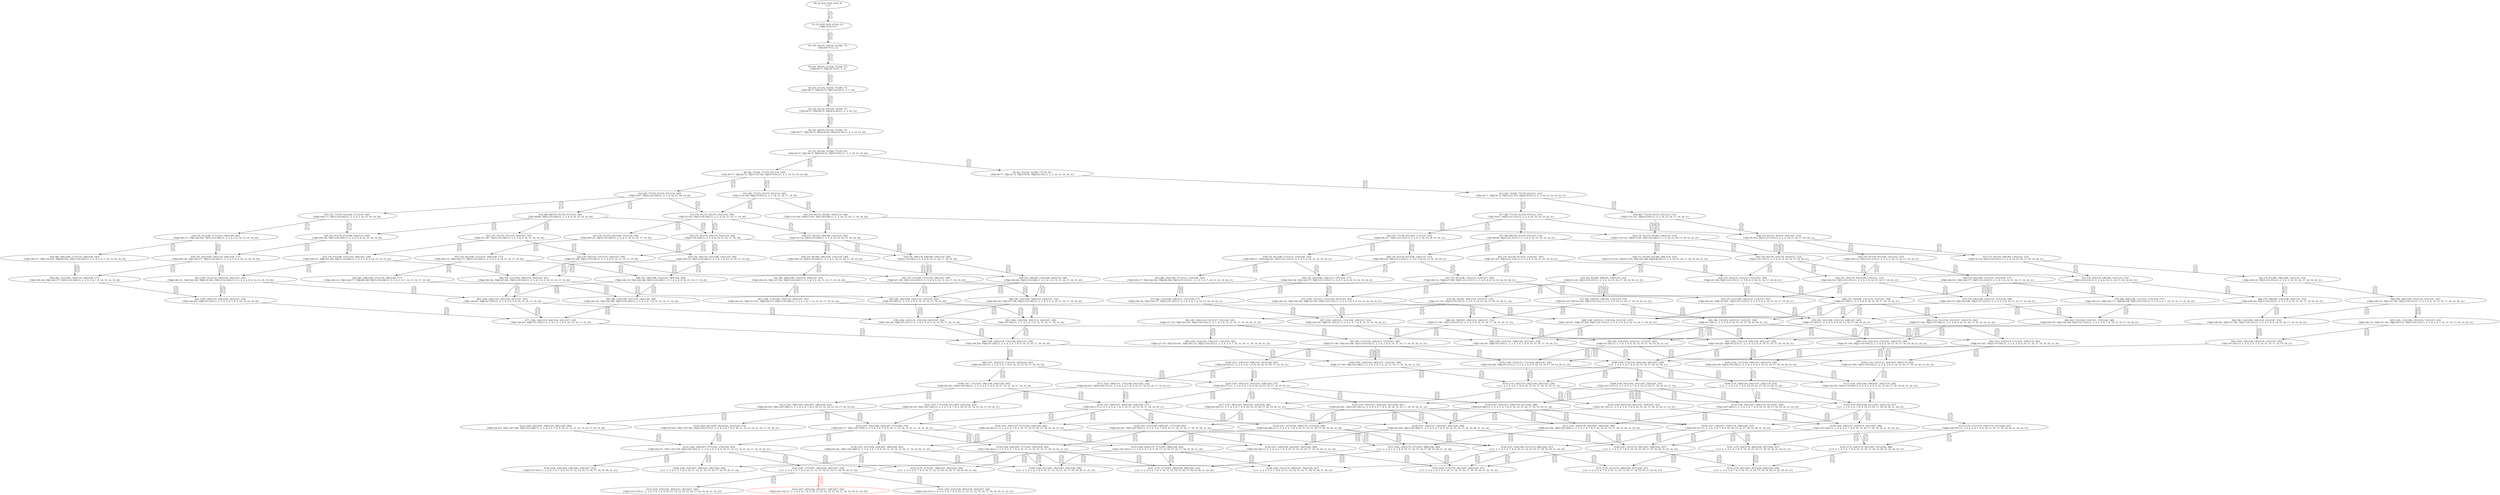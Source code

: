 digraph {
	S0[label="S0: [0, 0] [0, 0] [0, 0] [0, 0] \n{}{}"];
	S1[label="S1: [0, 0] [0, 0] [0, 0] [16, 21] \n{T0J0:16-21}{1}"];
	S2[label="S2: [16, 16] [16, 16] [16, 21] [60, 77] \n{T0J1:60-77}{1, 2}"];
	S3[label="S3: [16, 16] [16, 21] [56, 72] [60, 77] \n{T0J1:60-77, T0J2:56-72}{1, 2, 3}"];
	S4[label="S4: [16, 21] [16, 22] [56, 72] [60, 77] \n{T0J1:60-77, T0J2:56-72, T0J13:16-22}{1, 2, 3, 14}"];
	S5[label="S5: [16, 22] [32, 42] [56, 72] [60, 77] \n{T0J1:60-77, T0J2:56-72, T0J14:32-42}{1, 2, 3, 14, 15}"];
	S6[label="S6: [22, 30] [32, 42] [56, 72] [60, 77] \n{T0J1:60-77, T0J2:56-72, T0J14:32-42, T0J18:22-30}{1, 2, 3, 14, 15, 19}"];
	S7[label="S7: [32, 42] [56, 72] [60, 77] [70, 91] \n{T0J1:60-77, T0J2:56-72, T0J14:32-42, T0J19:70-91}{1, 2, 3, 14, 15, 19, 20}"];
	S8[label="S8: [56, 72] [60, 77] [70, 91] [110, 140] \n{T0J1:60-77, T0J2:56-72, T0J15:110-140, T0J19:70-91}{1, 2, 3, 14, 15, 16, 19, 20}"];
	S9[label="S9: [43, 55] [56, 72] [60, 77] [70, 91] \n{T0J1:60-77, T0J2:56-72, T0J19:70-91, T0J20:43-55}{1, 2, 3, 14, 15, 19, 20, 21}"];
	S10[label="S10: [60, 77] [70, 91] [76, 97] [110, 140] \n{T0J3:76-97, T0J15:110-140}{1, 2, 3, 4, 14, 15, 16, 19, 20}"];
	S11[label="S11: [60, 77] [70, 91] [75, 95] [110, 140] \n{T0J15:110-140, T0J16:75-95}{1, 2, 3, 14, 15, 16, 17, 19, 20}"];
	S12[label="S12: [56, 72] [60, 77] [70, 91] [121, 153] \n{T0J1:60-77, T0J2:56-72, T0J15:121-153, T0J19:70-91}{1, 2, 3, 14, 15, 16, 19, 20, 21}"];
	S13[label="S13: [76, 77] [76, 91] [108, 117] [110, 140] \n{T0J4:108-117, T0J15:110-140}{1, 2, 3, 4, 5, 14, 15, 16, 19, 20}"];
	S14[label="S14: [68, 88] [70, 91] [76, 97] [110, 140] \n{T0J7:68-88, T0J15:110-140}{1, 2, 3, 4, 8, 14, 15, 16, 19, 20}"];
	S15[label="S15: [70, 91] [75, 95] [79, 102] [110, 140] \n{T0J3:76-102, T0J15:110-140}{1, 2, 3, 4, 14, 15, 16, 17, 19, 20}"];
	S16[label="S16: [70, 91] [75, 95] [83, 100] [110, 140] \n{T0J15:110-140, T0J16:75-95, T0J17:83-100}{1, 2, 3, 14, 15, 16, 17, 18, 19, 20}"];
	S17[label="S17: [60, 77] [70, 91] [76, 97] [121, 153] \n{T0J3:76-97, T0J15:121-153}{1, 2, 3, 4, 14, 15, 16, 19, 20, 21}"];
	S18[label="S18: [60, 77] [70, 91] [75, 95] [121, 153] \n{T0J15:121-153, T0J16:75-95}{1, 2, 3, 14, 15, 16, 17, 19, 20, 21}"];
	S19[label="S19: [76, 91] [108, 117] [110, 140] [144, 163] \n{T0J4:108-117, T0J5:144-163, T0J15:110-140}{1, 2, 3, 4, 5, 6, 14, 15, 16, 19, 20}"];
	S20[label="S20: [76, 91] [76, 97] [108, 128] [110, 140] \n{T0J4:108-128, T0J15:110-140}{1, 2, 3, 4, 5, 8, 14, 15, 16, 19, 20}"];
	S21[label="S21: [70, 91] [76, 97] [110, 140] [147, 187] \n{T0J8:147-187, T0J15:110-140}{1, 2, 3, 4, 8, 9, 14, 15, 16, 19, 20}"];
	S22[label="S22: [70, 95] [76, 102] [79, 102] [110, 140] \n{T0J15:110-140}{1, 2, 3, 4, 8, 14, 15, 16, 17, 19, 20}"];
	S23[label="S23: [76, 91] [79, 95] [108, 131] [110, 140] \n{T0J4:108-131, T0J15:110-140}{1, 2, 3, 4, 5, 14, 15, 16, 17, 19, 20}"];
	S24[label="S24: [75, 95] [79, 100] [90, 116] [110, 140] \n{T0J3:76-116, T0J15:110-140}{1, 2, 3, 4, 14, 15, 16, 17, 18, 19, 20}"];
	S25[label="S25: [70, 91] [75, 95] [83, 100] [110, 153] \n{T0J15:110-153, T0J16:75-95, T0J17:83-100}{1, 2, 3, 14, 15, 16, 17, 18, 19, 20, 21}"];
	S26[label="S26: [76, 77] [76, 91] [108, 117] [121, 153] \n{T0J4:108-117, T0J15:121-153}{1, 2, 3, 4, 5, 14, 15, 16, 19, 20, 21}"];
	S27[label="S27: [68, 88] [70, 91] [76, 97] [121, 153] \n{T0J7:68-88, T0J15:121-153}{1, 2, 3, 4, 8, 14, 15, 16, 19, 20, 21}"];
	S28[label="S28: [70, 91] [75, 95] [79, 102] [121, 153] \n{T0J3:76-102, T0J15:121-153}{1, 2, 3, 4, 14, 15, 16, 17, 19, 20, 21}"];
	S29[label="S29: [86, 104] [108, 117] [110, 140] [144, 163] \n{T0J4:108-117, T0J5:144-163, T0J6:86-104, T0J15:110-140}{1, 2, 3, 4, 5, 6, 7, 14, 15, 16, 19, 20}"];
	S30[label="S30: [76, 102] [108, 128] [110, 140] [144, 177] \n{T0J4:108-128, T0J5:144-177, T0J15:110-140}{1, 2, 3, 4, 5, 6, 8, 14, 15, 16, 19, 20}"];
	S31[label="S31: [76, 97] [108, 131] [110, 140] [147, 190] \n{T0J4:108-131, T0J8:147-190, T0J15:110-140}{1, 2, 3, 4, 5, 8, 9, 14, 15, 16, 19, 20}"];
	S32[label="S32: [76, 102] [79, 115] [110, 140] [147, 194] \n{T0J8:147-194, T0J15:110-140}{1, 2, 3, 4, 8, 9, 14, 15, 16, 17, 19, 20}"];
	S33[label="S33: [76, 102] [79, 102] [108, 135] [110, 140] \n{T0J4:108-135, T0J15:110-140}{1, 2, 3, 4, 5, 8, 14, 15, 16, 17, 19, 20}"];
	S34[label="S34: [76, 100] [79, 106] [90, 116] [110, 140] \n{T0J15:110-140}{1, 2, 3, 4, 8, 14, 15, 16, 17, 18, 19, 20}"];
	S35[label="S35: [79, 95] [108, 131] [110, 140] [144, 177] \n{T0J4:108-131, T0J5:144-177, T0J15:110-140}{1, 2, 3, 4, 5, 6, 14, 15, 16, 17, 19, 20}"];
	S36[label="S36: [79, 95] [90, 100] [108, 135] [110, 140] \n{T0J4:108-135, T0J15:110-140}{1, 2, 3, 4, 5, 14, 15, 16, 17, 18, 19, 20}"];
	S37[label="S37: [75, 95] [79, 100] [90, 116] [110, 153] \n{T0J3:76-116, T0J15:110-153}{1, 2, 3, 4, 14, 15, 16, 17, 18, 19, 20, 21}"];
	S38[label="S38: [75, 95] [83, 95] [89, 100] [110, 153] \n{T0J15:110-153, T0J16:75-95, T0J17:83-100, T0J24:89-95}{1, 2, 3, 14, 15, 16, 17, 18, 19, 20, 21, 25}"];
	S39[label="S39: [76, 91] [108, 117] [121, 153] [144, 163] \n{T0J4:108-117, T0J5:144-163, T0J15:121-153}{1, 2, 3, 4, 5, 6, 14, 15, 16, 19, 20, 21}"];
	S40[label="S40: [76, 91] [76, 97] [108, 128] [121, 153] \n{T0J4:108-128, T0J15:121-153}{1, 2, 3, 4, 5, 8, 14, 15, 16, 19, 20, 21}"];
	S41[label="S41: [70, 91] [76, 97] [121, 153] [147, 187] \n{T0J8:147-187, T0J15:121-153}{1, 2, 3, 4, 8, 9, 14, 15, 16, 19, 20, 21}"];
	S42[label="S42: [70, 95] [76, 102] [79, 102] [121, 153] \n{T0J15:121-153}{1, 2, 3, 4, 8, 14, 15, 16, 17, 19, 20, 21}"];
	S43[label="S43: [76, 91] [79, 95] [108, 131] [121, 153] \n{T0J4:108-131, T0J15:121-153}{1, 2, 3, 4, 5, 14, 15, 16, 17, 19, 20, 21}"];
	S44[label="S44: [86, 115] [108, 128] [110, 140] [144, 177] \n{T0J4:108-128, T0J5:144-177, T0J15:110-140}{1, 2, 3, 4, 5, 6, 7, 8, 14, 15, 16, 19, 20}"];
	S45[label="S45: [108, 131] [110, 140] [144, 183] [147, 201] \n{T0J4:108-131, T0J5:144-183, T0J8:147-201, T0J15:110-140}{1, 2, 3, 4, 5, 6, 8, 9, 14, 15, 16, 19, 20}"];
	S46[label="S46: [79, 121] [108, 140] [110, 142] [147, 201] \n{T0J4:108-142, T0J8:147-201, T0J15:110-140}{1, 2, 3, 4, 5, 8, 9, 14, 15, 16, 17, 19, 20}"];
	S47[label="S47: [79, 115] [90, 131] [110, 140] [147, 199] \n{T0J8:147-199, T0J15:110-140}{1, 2, 3, 4, 8, 9, 14, 15, 16, 17, 18, 19, 20}"];
	S48[label="S48: [79, 106] [108, 135] [110, 140] [144, 188] \n{T0J4:108-135, T0J5:144-188, T0J15:110-140}{1, 2, 3, 4, 5, 6, 8, 14, 15, 16, 17, 19, 20}"];
	S49[label="S49: [79, 106] [90, 116] [108, 140] [110, 140] \n{T0J4:108-140, T0J15:110-140}{1, 2, 3, 4, 5, 8, 14, 15, 16, 17, 18, 19, 20}"];
	S50[label="S50: [89, 108] [108, 131] [110, 140] [144, 177] \n{T0J4:108-131, T0J5:144-177, T0J6:89-108, T0J15:110-140}{1, 2, 3, 4, 5, 6, 7, 14, 15, 16, 17, 19, 20}"];
	S51[label="S51: [90, 100] [108, 135] [110, 140] [147, 181] \n{T0J4:108-135, T0J5:147-181, T0J15:110-140}{1, 2, 3, 4, 5, 6, 14, 15, 16, 17, 18, 19, 20}"];
	S52[label="S52: [79, 95] [90, 100] [108, 135] [110, 153] \n{T0J4:108-135, T0J15:110-153}{1, 2, 3, 4, 5, 14, 15, 16, 17, 18, 19, 20, 21}"];
	S53[label="S53: [76, 100] [79, 106] [90, 116] [110, 153] \n{T0J15:110-153}{1, 2, 3, 4, 8, 14, 15, 16, 17, 18, 19, 20, 21}"];
	S54[label="S54: [83, 95] [89, 100] [95, 120] [110, 153] \n{T0J3:95-120, T0J15:110-153}{1, 2, 3, 4, 14, 15, 16, 17, 18, 19, 20, 21, 25}"];
	S55[label="S55: [86, 104] [108, 117] [121, 153] [144, 163] \n{T0J4:108-117, T0J5:144-163, T0J6:86-104, T0J15:121-153}{1, 2, 3, 4, 5, 6, 7, 14, 15, 16, 19, 20, 21}"];
	S56[label="S56: [76, 102] [108, 128] [121, 153] [144, 177] \n{T0J4:108-128, T0J5:144-177, T0J15:121-153}{1, 2, 3, 4, 5, 6, 8, 14, 15, 16, 19, 20, 21}"];
	S57[label="S57: [76, 97] [108, 131] [121, 153] [147, 190] \n{T0J4:108-131, T0J8:147-190, T0J15:121-153}{1, 2, 3, 4, 5, 8, 9, 14, 15, 16, 19, 20, 21}"];
	S58[label="S58: [76, 102] [79, 115] [121, 153] [147, 194] \n{T0J8:147-194, T0J15:121-153}{1, 2, 3, 4, 8, 9, 14, 15, 16, 17, 19, 20, 21}"];
	S59[label="S59: [76, 102] [79, 102] [108, 135] [121, 153] \n{T0J4:108-135, T0J15:121-153}{1, 2, 3, 4, 5, 8, 14, 15, 16, 17, 19, 20, 21}"];
	S60[label="S60: [79, 95] [108, 131] [121, 153] [144, 177] \n{T0J4:108-131, T0J5:144-177, T0J15:121-153}{1, 2, 3, 4, 5, 6, 14, 15, 16, 17, 19, 20, 21}"];
	S61[label="S61: [108, 140] [110, 144] [144, 183] [147, 214] \n{T0J5:144-183, T0J8:147-214}{1, 2, 3, 4, 5, 6, 7, 8, 9, 14, 15, 16, 19, 20}"];
	S62[label="S62: [108, 140] [110, 143] [144, 201] [147, 207] \n{T0J5:144-207, T0J8:147-205}{1, 2, 3, 4, 5, 6, 8, 9, 14, 15, 16, 17, 19, 20}"];
	S63[label="S63: [90, 140] [108, 142] [110, 155] [147, 205] \n{T0J8:147-205}{1, 2, 3, 4, 5, 8, 9, 14, 15, 16, 17, 18, 19, 20}"];
	S64[label="S64: [79, 129] [90, 131] [110, 153] [147, 199] \n{T0J8:147-199}{1, 2, 3, 4, 8, 9, 14, 15, 16, 17, 18, 19, 20, 21}"];
	S65[label="S65: [89, 119] [108, 135] [110, 140] [144, 188] \n{T0J4:108-135, T0J5:144-188, T0J15:110-140}{1, 2, 3, 4, 5, 6, 7, 8, 14, 15, 16, 17, 19, 20}"];
	S66[label="S66: [90, 116] [108, 140] [110, 140] [147, 192] \n{T0J4:108-140, T0J5:147-192, T0J15:110-140}{1, 2, 3, 4, 5, 6, 8, 14, 15, 16, 17, 18, 19, 20}"];
	S67[label="S67: [100, 113] [108, 135] [110, 140] [147, 181] \n{T0J4:108-135, T0J5:147-181, T0J6:100-113, T0J15:110-140}{1, 2, 3, 4, 5, 6, 7, 14, 15, 16, 17, 18, 19, 20}"];
	S68[label="S68: [90, 100] [108, 135] [110, 153] [147, 181] \n{T0J4:108-135, T0J5:147-181, T0J15:110-153}{1, 2, 3, 4, 5, 6, 14, 15, 16, 17, 18, 19, 20, 21}"];
	S69[label="S69: [79, 106] [90, 116] [108, 140] [110, 153] \n{T0J4:108-140, T0J15:110-153}{1, 2, 3, 4, 5, 8, 14, 15, 16, 17, 18, 19, 20, 21}"];
	S70[label="S70: [95, 95] [95, 100] [110, 135] [127, 153] \n{T0J4:127-135, T0J15:110-153}{1, 2, 3, 4, 5, 14, 15, 16, 17, 18, 19, 20, 21, 25}"];
	S71[label="S71: [89, 100] [91, 106] [95, 120] [110, 153] \n{T0J3:95-120, T0J7:91-106, T0J15:110-153}{1, 2, 3, 4, 8, 14, 15, 16, 17, 18, 19, 20, 21, 25}"];
	S72[label="S72: [86, 115] [108, 128] [121, 153] [144, 177] \n{T0J4:108-128, T0J5:144-177, T0J15:121-153}{1, 2, 3, 4, 5, 6, 7, 8, 14, 15, 16, 19, 20, 21}"];
	S73[label="S73: [108, 131] [121, 153] [144, 183] [147, 201] \n{T0J4:108-131, T0J5:144-183, T0J8:147-201, T0J15:121-153}{1, 2, 3, 4, 5, 6, 8, 9, 14, 15, 16, 19, 20, 21}"];
	S74[label="S74: [79, 121] [108, 142] [121, 153] [147, 201] \n{T0J4:108-142, T0J8:147-201, T0J15:121-153}{1, 2, 3, 4, 5, 8, 9, 14, 15, 16, 17, 19, 20, 21}"];
	S75[label="S75: [79, 106] [108, 135] [121, 153] [144, 188] \n{T0J4:108-135, T0J5:144-188, T0J15:121-153}{1, 2, 3, 4, 5, 6, 8, 14, 15, 16, 17, 19, 20, 21}"];
	S76[label="S76: [89, 108] [108, 131] [121, 153] [144, 177] \n{T0J4:108-131, T0J5:144-177, T0J6:89-108, T0J15:121-153}{1, 2, 3, 4, 5, 6, 7, 14, 15, 16, 17, 19, 20, 21}"];
	S77[label="S77: [108, 144] [110, 164] [144, 201] [147, 218] \n{T0J5:144-207, T0J8:147-218}{1, 2, 3, 4, 5, 6, 7, 8, 9, 14, 15, 16, 17, 19, 20}"];
	S78[label="S78: [108, 143] [110, 155] [144, 205] [147, 226] \n{T0J5:144-226, T0J8:147-215}{1, 2, 3, 4, 5, 6, 8, 9, 14, 15, 16, 17, 18, 19, 20}"];
	S79[label="S79: [90, 142] [108, 153] [110, 169] [147, 205] \n{T0J8:147-205}{1, 2, 3, 4, 5, 8, 9, 14, 15, 16, 17, 18, 19, 20, 21}"];
	S80[label="S80: [110, 131] [110, 153] [147, 194] [170, 199] \n{T0J8:147-199, T0J23:170-194}{1, 2, 3, 4, 8, 9, 14, 15, 16, 17, 18, 19, 20, 21, 24}"];
	S81[label="S81: [90, 131] [95, 143] [110, 153] [147, 199] \n{T0J8:147-199}{1, 2, 3, 4, 8, 9, 14, 15, 16, 17, 18, 19, 20, 21, 25}"];
	S82[label="S82: [100, 129] [108, 140] [110, 140] [147, 192] \n{T0J5:147-192}{1, 2, 3, 4, 5, 6, 7, 8, 14, 15, 16, 17, 18, 19, 20}"];
	S83[label="S83: [100, 113] [108, 135] [110, 153] [147, 181] \n{T0J4:108-135, T0J5:147-181, T0J6:100-113, T0J15:110-153}{1, 2, 3, 4, 5, 6, 7, 14, 15, 16, 17, 18, 19, 20, 21}"];
	S84[label="S84: [90, 116] [108, 140] [110, 153] [147, 192] \n{T0J4:108-140, T0J5:147-192, T0J15:110-153}{1, 2, 3, 4, 5, 6, 8, 14, 15, 16, 17, 18, 19, 20, 21}"];
	S85[label="S85: [95, 100] [110, 135] [127, 153] [163, 181] \n{T0J4:127-135, T0J5:163-181, T0J15:110-153}{1, 2, 3, 4, 5, 6, 14, 15, 16, 17, 18, 19, 20, 21, 25}"];
	S86[label="S86: [95, 100] [95, 106] [110, 140] [127, 153] \n{T0J4:127-140, T0J15:110-153}{1, 2, 3, 4, 5, 8, 14, 15, 16, 17, 18, 19, 20, 21, 25}"];
	S87[label="S87: [108, 144] [121, 153] [144, 183] [147, 214] \n{T0J5:144-183, T0J8:147-214}{1, 2, 3, 4, 5, 6, 7, 8, 9, 14, 15, 16, 19, 20, 21}"];
	S88[label="S88: [108, 143] [121, 153] [144, 201] [147, 207] \n{T0J5:144-207, T0J8:147-205, T0J15:121-153}{1, 2, 3, 4, 5, 6, 8, 9, 14, 15, 16, 17, 19, 20, 21}"];
	S89[label="S89: [89, 119] [108, 135] [121, 153] [144, 188] \n{T0J4:108-135, T0J5:144-188, T0J15:121-153}{1, 2, 3, 4, 5, 6, 7, 8, 14, 15, 16, 17, 19, 20, 21}"];
	S90[label="S90: [108, 164] [110, 173] [144, 205] [147, 228] \n{T0J5:144-226, T0J8:147-228}{1, 2, 3, 4, 5, 6, 7, 8, 9, 14, 15, 16, 17, 18, 19, 20}"];
	S91[label="S91: [108, 153] [110, 169] [144, 205] [147, 228] \n{T0J5:144-228, T0J8:147-215}{1, 2, 3, 4, 5, 6, 8, 9, 14, 15, 16, 17, 18, 19, 20, 21}"];
	S92[label="S92: [110, 153] [110, 171] [147, 194] [170, 205] \n{T0J8:147-205, T0J23:170-194}{1, 2, 3, 4, 5, 8, 9, 14, 15, 16, 17, 18, 19, 20, 21, 24}"];
	S93[label="S93: [95, 143] [109, 153] [110, 171] [147, 205] \n{T0J8:147-205}{1, 2, 3, 4, 5, 8, 9, 14, 15, 16, 17, 18, 19, 20, 21, 25}"];
	S94[label="S94: [110, 143] [110, 153] [147, 194] [170, 199] \n{T0J8:147-199, T0J23:170-194}{1, 2, 3, 4, 8, 9, 14, 15, 16, 17, 18, 19, 20, 21, 24, 25}"];
	S95[label="S95: [100, 129] [108, 140] [110, 153] [147, 192] \n{T0J5:147-192}{1, 2, 3, 4, 5, 6, 7, 8, 14, 15, 16, 17, 18, 19, 20, 21}"];
	S96[label="S96: [105, 113] [110, 135] [127, 153] [163, 181] \n{T0J4:127-135, T0J5:163-181, T0J6:105-113, T0J15:110-153}{1, 2, 3, 4, 5, 6, 7, 14, 15, 16, 17, 18, 19, 20, 21, 25}"];
	S97[label="S97: [95, 111] [110, 140] [127, 153] [163, 186] \n{T0J4:127-140, T0J5:163-186, T0J15:110-153}{1, 2, 3, 4, 5, 6, 8, 14, 15, 16, 17, 18, 19, 20, 21, 25}"];
	S98[label="S98: [108, 153] [121, 168] [144, 201] [147, 218] \n{T0J5:144-207, T0J8:147-218}{1, 2, 3, 4, 5, 6, 7, 8, 9, 14, 15, 16, 17, 19, 20, 21}"];
	S99[label="S99: [147, 164] [147, 173] [147, 205] [226, 263] \n{T0J9:226-263}{1, 2, 3, 4, 5, 6, 7, 8, 9, 10, 14, 15, 16, 17, 18, 19, 20}"];
	S100[label="S100: [108, 173] [110, 182] [144, 205] [147, 228] \n{}{1, 2, 3, 4, 5, 6, 7, 8, 9, 14, 15, 16, 17, 18, 19, 20, 21}"];
	S101[label="S101: [110, 171] [144, 194] [147, 205] [170, 239] \n{T0J5:144-239, T0J23:170-194}{1, 2, 3, 4, 5, 6, 8, 9, 14, 15, 16, 17, 18, 19, 20, 21, 24}"];
	S102[label="S102: [109, 153] [110, 171] [144, 205] [147, 229] \n{T0J5:144-229, T0J8:147-215}{1, 2, 3, 4, 5, 6, 8, 9, 14, 15, 16, 17, 18, 19, 20, 21, 25}"];
	S103[label="S103: [110, 153] [110, 183] [147, 194] [170, 205] \n{T0J8:147-205, T0J23:170-194}{1, 2, 3, 4, 5, 8, 9, 14, 15, 16, 17, 18, 19, 20, 21, 24, 25}"];
	S104[label="S104: [105, 124] [110, 140] [127, 153] [163, 186] \n{T0J4:127-140, T0J5:163-186}{1, 2, 3, 4, 5, 6, 7, 8, 14, 15, 16, 17, 18, 19, 20, 21, 25}"];
	S105[label="S105: [147, 153] [147, 168] [147, 201] [226, 252] \n{T0J9:226-252}{1, 2, 3, 4, 5, 6, 7, 8, 9, 10, 14, 15, 16, 17, 19, 20, 21}"];
	S106[label="S106: [147, 173] [147, 186] [164, 205] [226, 263] \n{T0J9:226-263, T0J10:164-186}{1, 2, 3, 4, 5, 6, 7, 8, 9, 10, 11, 14, 15, 16, 17, 18, 19, 20}"];
	S107[label="S107: [147, 182] [147, 205] [147, 228] [226, 277] \n{T0J9:226-277}{1, 2, 3, 4, 5, 6, 7, 8, 9, 10, 14, 15, 16, 17, 18, 19, 20, 21}"];
	S108[label="S108: [144, 182] [144, 205] [147, 228] [207, 257] \n{T0J21:207-257}{1, 2, 3, 4, 5, 6, 7, 8, 9, 14, 15, 16, 17, 18, 19, 20, 21, 22}"];
	S109[label="S109: [110, 184] [144, 205] [147, 228] [170, 253] \n{}{1, 2, 3, 4, 5, 6, 7, 8, 9, 14, 15, 16, 17, 18, 19, 20, 21, 24}"];
	S110[label="S110: [110, 182] [119, 202] [144, 205] [147, 229] \n{}{1, 2, 3, 4, 5, 6, 7, 8, 9, 14, 15, 16, 17, 18, 19, 20, 21, 25}"];
	S111[label="S111: [110, 183] [144, 194] [147, 205] [170, 239] \n{T0J5:144-239, T0J23:170-194}{1, 2, 3, 4, 5, 6, 8, 9, 14, 15, 16, 17, 18, 19, 20, 21, 24, 25}"];
	S112[label="S112: [147, 168] [147, 175] [164, 201] [226, 252] \n{T0J9:226-252, T0J10:164-175}{1, 2, 3, 4, 5, 6, 7, 8, 9, 10, 11, 14, 15, 16, 17, 19, 20, 21}"];
	S113[label="S113: [147, 186] [164, 205] [207, 248] [226, 263] \n{T0J9:226-263, T0J11:207-248}{1, 2, 3, 4, 5, 6, 7, 8, 9, 10, 11, 12, 14, 15, 16, 17, 18, 19, 20}"];
	S114[label="S114: [147, 204] [147, 205] [164, 228] [226, 277] \n{T0J9:226-277}{1, 2, 3, 4, 5, 6, 7, 8, 9, 10, 11, 14, 15, 16, 17, 18, 19, 20, 21}"];
	S115[label="S115: [147, 205] [147, 228] [207, 261] [226, 281] \n{T0J9:226-281, T0J21:207-261}{1, 2, 3, 4, 5, 6, 7, 8, 9, 10, 14, 15, 16, 17, 18, 19, 20, 21, 22}"];
	S116[label="S116: [147, 205] [147, 228] [170, 257] [226, 286] \n{T0J9:226-286}{1, 2, 3, 4, 5, 6, 7, 8, 9, 10, 14, 15, 16, 17, 18, 19, 20, 21, 24}"];
	S117[label="S117: [147, 205] [147, 205] [147, 229] [226, 281] \n{T0J9:226-281}{1, 2, 3, 4, 5, 6, 7, 8, 9, 10, 14, 15, 16, 17, 18, 19, 20, 21, 25}"];
	S118[label="S118: [144, 205] [147, 228] [170, 257] [207, 266] \n{T0J21:207-266}{1, 2, 3, 4, 5, 6, 7, 8, 9, 14, 15, 16, 17, 18, 19, 20, 21, 22, 24}"];
	S119[label="S119: [144, 205] [144, 205] [147, 229] [207, 261] \n{T0J21:207-261}{1, 2, 3, 4, 5, 6, 7, 8, 9, 14, 15, 16, 17, 18, 19, 20, 21, 22, 25}"];
	S120[label="S120: [119, 205] [144, 211] [147, 229] [170, 257] \n{}{1, 2, 3, 4, 5, 6, 7, 8, 9, 14, 15, 16, 17, 18, 19, 20, 21, 24, 25}"];
	S121[label="S121: [147, 175] [164, 201] [207, 243] [226, 252] \n{T0J9:226-252, T0J11:207-243}{1, 2, 3, 4, 5, 6, 7, 8, 9, 10, 11, 12, 14, 15, 16, 17, 19, 20, 21}"];
	S122[label="S122: [164, 205] [207, 248] [225, 263] [226, 284] \n{T0J9:226-263, T0J11:207-248, T0J12:225-284}{1, 2, 3, 4, 5, 6, 7, 8, 9, 10, 11, 12, 13, 14, 15, 16, 17, 18, 19, 20}"];
	S123[label="S123: [147, 205] [164, 228] [207, 277] [226, 279] \n{T0J9:226-277, T0J11:207-279}{1, 2, 3, 4, 5, 6, 7, 8, 9, 10, 11, 12, 14, 15, 16, 17, 18, 19, 20, 21}"];
	S124[label="S124: [147, 227] [164, 228] [207, 277] [226, 283] \n{T0J9:226-281, T0J21:207-283}{1, 2, 3, 4, 5, 6, 7, 8, 9, 10, 11, 14, 15, 16, 17, 18, 19, 20, 21, 22}"];
	S125[label="S125: [147, 227] [164, 228] [170, 277] [226, 286] \n{T0J9:226-286}{1, 2, 3, 4, 5, 6, 7, 8, 9, 10, 11, 14, 15, 16, 17, 18, 19, 20, 21, 24}"];
	S126[label="S126: [147, 205] [147, 227] [164, 229] [226, 281] \n{T0J9:226-281}{1, 2, 3, 4, 5, 6, 7, 8, 9, 10, 11, 14, 15, 16, 17, 18, 19, 20, 21, 25}"];
	S127[label="S127: [147, 228] [170, 261] [207, 284] [226, 304] \n{T0J9:226-304, T0J21:207-284}{1, 2, 3, 4, 5, 6, 7, 8, 9, 10, 14, 15, 16, 17, 18, 19, 20, 21, 22, 24}"];
	S128[label="S128: [147, 220] [147, 229] [207, 281] [226, 304] \n{T0J9:226-304, T0J21:207-284}{1, 2, 3, 4, 5, 6, 7, 8, 9, 10, 14, 15, 16, 17, 18, 19, 20, 21, 22, 25}"];
	S129[label="S129: [147, 228] [147, 229] [170, 280] [226, 327] \n{T0J9:226-327}{1, 2, 3, 4, 5, 6, 7, 8, 9, 10, 14, 15, 16, 17, 18, 19, 20, 21, 24, 25}"];
	S130[label="S130: [144, 228] [147, 229] [170, 261] [207, 306] \n{T0J21:207-306}{1, 2, 3, 4, 5, 6, 7, 8, 9, 14, 15, 16, 17, 18, 19, 20, 21, 22, 24, 25}"];
	S131[label="S131: [170, 211] [170, 229] [170, 257] [226, 297] \n{T0J26:226-297}{1, 2, 3, 4, 5, 6, 7, 8, 9, 14, 15, 16, 17, 18, 19, 20, 21, 24, 25, 27}"];
	S132[label="S132: [164, 201] [207, 243] [225, 252] [226, 273] \n{T0J9:226-252, T0J11:207-243, T0J12:225-273}{1, 2, 3, 4, 5, 6, 7, 8, 9, 10, 11, 12, 13, 14, 15, 16, 17, 19, 20, 21}"];
	S133[label="S133: [164, 230] [207, 277] [225, 279] [226, 303] \n{T0J9:226-277, T0J11:207-279, T0J12:225-303}{1, 2, 3, 4, 5, 6, 7, 8, 9, 10, 11, 12, 13, 14, 15, 16, 17, 18, 19, 20, 21}"];
	S134[label="S134: [164, 228] [207, 277] [207, 283] [226, 302] \n{T0J11:207-302}{1, 2, 3, 4, 5, 6, 7, 8, 9, 10, 11, 12, 14, 15, 16, 17, 18, 19, 20, 21, 22}"];
	S135[label="S135: [164, 228] [170, 277] [207, 286] [226, 302] \n{T0J11:207-302}{1, 2, 3, 4, 5, 6, 7, 8, 9, 10, 11, 12, 14, 15, 16, 17, 18, 19, 20, 21, 24}"];
	S136[label="S136: [147, 227] [164, 229] [207, 280] [226, 281] \n{T0J9:226-281, T0J11:207-280}{1, 2, 3, 4, 5, 6, 7, 8, 9, 10, 11, 12, 14, 15, 16, 17, 18, 19, 20, 21, 25}"];
	S137[label="S137: [164, 250] [170, 277] [207, 286] [226, 306] \n{}{1, 2, 3, 4, 5, 6, 7, 8, 9, 10, 11, 14, 15, 16, 17, 18, 19, 20, 21, 22, 24}"];
	S138[label="S138: [147, 229] [164, 242] [207, 281] [226, 304] \n{T0J9:226-304}{1, 2, 3, 4, 5, 6, 7, 8, 9, 10, 11, 14, 15, 16, 17, 18, 19, 20, 21, 22, 25}"];
	S139[label="S139: [147, 229] [164, 251] [170, 280] [226, 327] \n{}{1, 2, 3, 4, 5, 6, 7, 8, 9, 10, 11, 14, 15, 16, 17, 18, 19, 20, 21, 24, 25}"];
	S140[label="S140: [147, 251] [170, 281] [207, 306] [226, 327] \n{}{1, 2, 3, 4, 5, 6, 7, 8, 9, 10, 14, 15, 16, 17, 18, 19, 20, 21, 22, 24, 25}"];
	S141[label="S141: [170, 229] [170, 280] [226, 297] [226, 327] \n{}{1, 2, 3, 4, 5, 6, 7, 8, 9, 10, 14, 15, 16, 17, 18, 19, 20, 21, 24, 25, 27}"];
	S142[label="S142: [170, 229] [170, 261] [207, 297] [226, 306] \n{}{1, 2, 3, 4, 5, 6, 7, 8, 9, 14, 15, 16, 17, 18, 19, 20, 21, 22, 24, 25, 27}"];
	S143[label="S143: [207, 277] [207, 283] [226, 303] [227, 326] \n{}{1, 2, 3, 4, 5, 6, 7, 8, 9, 10, 11, 12, 13, 14, 15, 16, 17, 18, 19, 20, 21, 22}"];
	S144[label="S144: [226, 230] [226, 230] [226, 230] [227, 232] \n{T0J22:227-232}{1, 2, 3, 4, 5, 6, 7, 8, 9, 10, 11, 12, 13, 14, 15, 16, 17, 18, 19, 20, 21, 23}"];
	S145[label="S145: [170, 277] [207, 286] [225, 303] [226, 326] \n{}{1, 2, 3, 4, 5, 6, 7, 8, 9, 10, 11, 12, 13, 14, 15, 16, 17, 18, 19, 20, 21, 24}"];
	S146[label="S146: [164, 253] [207, 280] [225, 281] [226, 326] \n{}{1, 2, 3, 4, 5, 6, 7, 8, 9, 10, 11, 12, 13, 14, 15, 16, 17, 18, 19, 20, 21, 25}"];
	S147[label="S147: [170, 277] [207, 286] [224, 306] [226, 325] \n{}{1, 2, 3, 4, 5, 6, 7, 8, 9, 10, 11, 12, 14, 15, 16, 17, 18, 19, 20, 21, 22, 24}"];
	S148[label="S148: [164, 251] [207, 281] [207, 304] [226, 306] \n{}{1, 2, 3, 4, 5, 6, 7, 8, 9, 10, 11, 12, 14, 15, 16, 17, 18, 19, 20, 21, 22, 25}"];
	S149[label="S149: [164, 251] [170, 280] [207, 304] [226, 327] \n{}{1, 2, 3, 4, 5, 6, 7, 8, 9, 10, 11, 12, 14, 15, 16, 17, 18, 19, 20, 21, 24, 25}"];
	S150[label="S150: [164, 273] [170, 281] [207, 306] [226, 327] \n{}{1, 2, 3, 4, 5, 6, 7, 8, 9, 10, 11, 14, 15, 16, 17, 18, 19, 20, 21, 22, 24, 25}"];
	S151[label="S151: [170, 251] [170, 280] [226, 297] [226, 327] \n{}{1, 2, 3, 4, 5, 6, 7, 8, 9, 10, 11, 14, 15, 16, 17, 18, 19, 20, 21, 24, 25, 27}"];
	S152[label="S152: [170, 281] [207, 297] [226, 306] [226, 328] \n{}{1, 2, 3, 4, 5, 6, 7, 8, 9, 10, 14, 15, 16, 17, 18, 19, 20, 21, 22, 24, 25, 27}"];
	S153[label="S153: [226, 279] [226, 283] [227, 303] [227, 326] \n{T0J22:227-279}{1, 2, 3, 4, 5, 6, 7, 8, 9, 10, 11, 12, 13, 14, 15, 16, 17, 18, 19, 20, 21, 22, 23}"];
	S154[label="S154: [207, 283] [226, 303] [227, 326] [267, 352] \n{T0J23:267-352}{1, 2, 3, 4, 5, 6, 7, 8, 9, 10, 11, 12, 13, 14, 15, 16, 17, 18, 19, 20, 21, 22, 24}"];
	S155[label="S155: [207, 253] [226, 283] [226, 303] [227, 326] \n{T0J24:226-253}{1, 2, 3, 4, 5, 6, 7, 8, 9, 10, 11, 12, 13, 14, 15, 16, 17, 18, 19, 20, 21, 22, 25}"];
	S0 -> S1[label="T0 J0\nDL=350\nES=0\nLS=0\nEF=16\nLF=21",fontsize=8];
	S1 -> S2[label="T0 J1\nDL=350\nES=16\nLS=21\nEF=60\nLF=77",fontsize=8];
	S2 -> S3[label="T0 J2\nDL=350\nES=16\nLS=21\nEF=56\nLF=72",fontsize=8];
	S3 -> S4[label="T0 J13\nDL=350\nES=16\nLS=21\nEF=16\nLF=22",fontsize=8];
	S4 -> S5[label="T0 J14\nDL=350\nES=16\nLS=22\nEF=32\nLF=42",fontsize=8];
	S5 -> S6[label="T0 J18\nDL=350\nES=16\nLS=22\nEF=22\nLF=30",fontsize=8];
	S6 -> S7[label="T0 J19\nDL=350\nES=22\nLS=30\nEF=70\nLF=91",fontsize=8];
	S7 -> S8[label="T0 J15\nDL=350\nES=32\nLS=42\nEF=110\nLF=140",fontsize=8];
	S7 -> S9[label="T0 J20\nDL=350\nES=32\nLS=41\nEF=43\nLF=55",fontsize=8];
	S8 -> S10[label="T0 J3\nDL=350\nES=56\nLS=72\nEF=76\nLF=97",fontsize=8];
	S8 -> S11[label="T0 J16\nDL=350\nES=56\nLS=71\nEF=75\nLF=95",fontsize=8];
	S9 -> S12[label="T0 J15\nDL=350\nES=43\nLS=55\nEF=121\nLF=153",fontsize=8];
	S10 -> S13[label="T0 J4\nDL=350\nES=76\nLS=77\nEF=108\nLF=117",fontsize=8];
	S10 -> S14[label="T0 J7\nDL=350\nES=60\nLS=77\nEF=68\nLF=88",fontsize=8];
	S10 -> S15[label="T0 J16\nDL=350\nES=60\nLS=71\nEF=79\nLF=95",fontsize=8];
	S11 -> S15[label="T0 J3\nDL=350\nES=60\nLS=77\nEF=80\nLF=102",fontsize=8];
	S11 -> S16[label="T0 J17\nDL=350\nES=60\nLS=71\nEF=83\nLF=100",fontsize=8];
	S12 -> S17[label="T0 J3\nDL=350\nES=56\nLS=72\nEF=76\nLF=97",fontsize=8];
	S12 -> S18[label="T0 J16\nDL=350\nES=56\nLS=71\nEF=75\nLF=95",fontsize=8];
	S13 -> S19[label="T0 J5\nDL=350\nES=76\nLS=77\nEF=144\nLF=163",fontsize=8];
	S13 -> S20[label="T0 J7\nDL=350\nES=76\nLS=77\nEF=84\nLF=88",fontsize=8];
	S14 -> S20[label="T0 J4\nDL=350\nES=76\nLS=88\nEF=108\nLF=128",fontsize=8];
	S14 -> S21[label="T0 J8\nDL=350\nES=68\nLS=88\nEF=147\nLF=187",fontsize=8];
	S14 -> S22[label="T0 J16\nDL=350\nES=68\nLS=71\nEF=87\nLF=95",fontsize=8];
	S15 -> S23[label="T0 J4\nDL=350\nES=76\nLS=91\nEF=108\nLF=131",fontsize=8];
	S15 -> S22[label="T0 J7\nDL=350\nES=70\nLS=91\nEF=78\nLF=102",fontsize=8];
	S15 -> S24[label="T0 J17\nDL=350\nES=70\nLS=71\nEF=93\nLF=100",fontsize=8];
	S16 -> S24[label="T0 J3\nDL=350\nES=70\nLS=91\nEF=90\nLF=116",fontsize=8];
	S16 -> S25[label="T0 J20\nDL=350\nES=70\nLS=71\nEF=81\nLF=85",fontsize=8];
	S17 -> S26[label="T0 J4\nDL=350\nES=76\nLS=77\nEF=108\nLF=117",fontsize=8];
	S17 -> S27[label="T0 J7\nDL=350\nES=60\nLS=77\nEF=68\nLF=88",fontsize=8];
	S17 -> S28[label="T0 J16\nDL=350\nES=60\nLS=71\nEF=79\nLF=95",fontsize=8];
	S18 -> S28[label="T0 J3\nDL=350\nES=60\nLS=77\nEF=80\nLF=102",fontsize=8];
	S18 -> S25[label="T0 J17\nDL=350\nES=60\nLS=71\nEF=83\nLF=100",fontsize=8];
	S19 -> S29[label="T0 J6\nDL=350\nES=76\nLS=91\nEF=86\nLF=104",fontsize=8];
	S19 -> S30[label="T0 J7\nDL=350\nES=76\nLS=91\nEF=84\nLF=102",fontsize=8];
	S20 -> S30[label="T0 J5\nDL=350\nES=76\nLS=91\nEF=144\nLF=177",fontsize=8];
	S20 -> S31[label="T0 J8\nDL=350\nES=76\nLS=91\nEF=155\nLF=190",fontsize=8];
	S21 -> S31[label="T0 J4\nDL=350\nES=76\nLS=91\nEF=108\nLF=131",fontsize=8];
	S21 -> S32[label="T0 J16\nDL=350\nES=70\nLS=91\nEF=89\nLF=115",fontsize=8];
	S22 -> S33[label="T0 J4\nDL=350\nES=76\nLS=95\nEF=108\nLF=135",fontsize=8];
	S22 -> S32[label="T0 J8\nDL=350\nES=70\nLS=95\nEF=149\nLF=194",fontsize=8];
	S22 -> S34[label="T0 J17\nDL=350\nES=70\nLS=71\nEF=93\nLF=100",fontsize=8];
	S23 -> S35[label="T0 J5\nDL=350\nES=76\nLS=91\nEF=144\nLF=177",fontsize=8];
	S23 -> S33[label="T0 J7\nDL=350\nES=76\nLS=91\nEF=84\nLF=102",fontsize=8];
	S24 -> S36[label="T0 J4\nDL=350\nES=76\nLS=95\nEF=108\nLF=135",fontsize=8];
	S24 -> S34[label="T0 J7\nDL=350\nES=75\nLS=95\nEF=83\nLF=106",fontsize=8];
	S25 -> S37[label="T0 J3\nDL=350\nES=70\nLS=91\nEF=90\nLF=116",fontsize=8];
	S25 -> S38[label="T0 J24\nDL=350\nES=70\nLS=71\nEF=89\nLF=95",fontsize=8];
	S26 -> S39[label="T0 J5\nDL=350\nES=76\nLS=77\nEF=144\nLF=163",fontsize=8];
	S26 -> S40[label="T0 J7\nDL=350\nES=76\nLS=77\nEF=84\nLF=88",fontsize=8];
	S27 -> S40[label="T0 J4\nDL=350\nES=76\nLS=88\nEF=108\nLF=128",fontsize=8];
	S27 -> S41[label="T0 J8\nDL=350\nES=68\nLS=88\nEF=147\nLF=187",fontsize=8];
	S27 -> S42[label="T0 J16\nDL=350\nES=68\nLS=71\nEF=87\nLF=95",fontsize=8];
	S28 -> S43[label="T0 J4\nDL=350\nES=76\nLS=91\nEF=108\nLF=131",fontsize=8];
	S28 -> S42[label="T0 J7\nDL=350\nES=70\nLS=91\nEF=78\nLF=102",fontsize=8];
	S28 -> S37[label="T0 J17\nDL=350\nES=70\nLS=71\nEF=93\nLF=100",fontsize=8];
	S29 -> S44[label="T0 J7\nDL=350\nES=86\nLS=104\nEF=94\nLF=115",fontsize=8];
	S30 -> S44[label="T0 J6\nDL=350\nES=76\nLS=102\nEF=86\nLF=115",fontsize=8];
	S30 -> S45[label="T0 J8\nDL=350\nES=76\nLS=102\nEF=155\nLF=201",fontsize=8];
	S31 -> S45[label="T0 J5\nDL=350\nES=76\nLS=97\nEF=144\nLF=183",fontsize=8];
	S31 -> S46[label="T0 J16\nDL=350\nES=76\nLS=97\nEF=95\nLF=121",fontsize=8];
	S32 -> S46[label="T0 J4\nDL=350\nES=76\nLS=102\nEF=108\nLF=142",fontsize=8];
	S32 -> S47[label="T0 J17\nDL=350\nES=76\nLS=102\nEF=99\nLF=131",fontsize=8];
	S33 -> S48[label="T0 J5\nDL=350\nES=76\nLS=102\nEF=144\nLF=188",fontsize=8];
	S33 -> S46[label="T0 J8\nDL=350\nES=76\nLS=102\nEF=155\nLF=201",fontsize=8];
	S34 -> S49[label="T0 J4\nDL=350\nES=76\nLS=100\nEF=108\nLF=140",fontsize=8];
	S34 -> S47[label="T0 J8\nDL=350\nES=76\nLS=100\nEF=155\nLF=199",fontsize=8];
	S35 -> S50[label="T0 J6\nDL=350\nES=79\nLS=95\nEF=89\nLF=108",fontsize=8];
	S35 -> S48[label="T0 J7\nDL=350\nES=79\nLS=95\nEF=87\nLF=106",fontsize=8];
	S36 -> S51[label="T0 J5\nDL=350\nES=79\nLS=95\nEF=147\nLF=181",fontsize=8];
	S36 -> S49[label="T0 J7\nDL=350\nES=79\nLS=95\nEF=87\nLF=106",fontsize=8];
	S37 -> S52[label="T0 J4\nDL=350\nES=76\nLS=95\nEF=108\nLF=135",fontsize=8];
	S37 -> S53[label="T0 J7\nDL=350\nES=75\nLS=95\nEF=83\nLF=106",fontsize=8];
	S38 -> S54[label="T0 J3\nDL=350\nES=75\nLS=95\nEF=95\nLF=120",fontsize=8];
	S39 -> S55[label="T0 J6\nDL=350\nES=76\nLS=91\nEF=86\nLF=104",fontsize=8];
	S39 -> S56[label="T0 J7\nDL=350\nES=76\nLS=91\nEF=84\nLF=102",fontsize=8];
	S40 -> S56[label="T0 J5\nDL=350\nES=76\nLS=91\nEF=144\nLF=177",fontsize=8];
	S40 -> S57[label="T0 J8\nDL=350\nES=76\nLS=91\nEF=155\nLF=190",fontsize=8];
	S41 -> S57[label="T0 J4\nDL=350\nES=76\nLS=91\nEF=108\nLF=131",fontsize=8];
	S41 -> S58[label="T0 J16\nDL=350\nES=70\nLS=91\nEF=89\nLF=115",fontsize=8];
	S42 -> S59[label="T0 J4\nDL=350\nES=76\nLS=95\nEF=108\nLF=135",fontsize=8];
	S42 -> S58[label="T0 J8\nDL=350\nES=70\nLS=95\nEF=149\nLF=194",fontsize=8];
	S42 -> S53[label="T0 J17\nDL=350\nES=70\nLS=71\nEF=93\nLF=100",fontsize=8];
	S43 -> S60[label="T0 J5\nDL=350\nES=76\nLS=91\nEF=144\nLF=177",fontsize=8];
	S43 -> S59[label="T0 J7\nDL=350\nES=76\nLS=91\nEF=84\nLF=102",fontsize=8];
	S44 -> S61[label="T0 J8\nDL=350\nES=86\nLS=115\nEF=165\nLF=214",fontsize=8];
	S45 -> S61[label="T0 J6\nDL=350\nES=108\nLS=131\nEF=118\nLF=144",fontsize=8];
	S45 -> S62[label="T0 J16\nDL=350\nES=108\nLS=119\nEF=127\nLF=143",fontsize=8];
	S46 -> S62[label="T0 J5\nDL=350\nES=79\nLS=121\nEF=147\nLF=207",fontsize=8];
	S46 -> S63[label="T0 J17\nDL=350\nES=79\nLS=119\nEF=102\nLF=148",fontsize=8];
	S47 -> S63[label="T0 J4\nDL=350\nES=79\nLS=115\nEF=111\nLF=155",fontsize=8];
	S47 -> S64[label="T0 J20\nDL=350\nES=79\nLS=115\nEF=90\nLF=129",fontsize=8];
	S48 -> S65[label="T0 J6\nDL=350\nES=79\nLS=106\nEF=89\nLF=119",fontsize=8];
	S48 -> S62[label="T0 J8\nDL=350\nES=79\nLS=106\nEF=158\nLF=205",fontsize=8];
	S49 -> S66[label="T0 J5\nDL=350\nES=79\nLS=106\nEF=147\nLF=192",fontsize=8];
	S49 -> S63[label="T0 J8\nDL=350\nES=79\nLS=106\nEF=158\nLF=205",fontsize=8];
	S50 -> S65[label="T0 J7\nDL=350\nES=89\nLS=108\nEF=97\nLF=119",fontsize=8];
	S51 -> S67[label="T0 J6\nDL=350\nES=90\nLS=100\nEF=100\nLF=113",fontsize=8];
	S51 -> S66[label="T0 J7\nDL=350\nES=90\nLS=100\nEF=98\nLF=111",fontsize=8];
	S52 -> S68[label="T0 J5\nDL=350\nES=79\nLS=95\nEF=147\nLF=181",fontsize=8];
	S52 -> S69[label="T0 J7\nDL=350\nES=79\nLS=95\nEF=87\nLF=106",fontsize=8];
	S53 -> S69[label="T0 J4\nDL=350\nES=76\nLS=100\nEF=108\nLF=140",fontsize=8];
	S53 -> S64[label="T0 J8\nDL=350\nES=76\nLS=100\nEF=155\nLF=199",fontsize=8];
	S54 -> S70[label="T0 J4\nDL=350\nES=95\nLS=95\nEF=127\nLF=135",fontsize=8];
	S54 -> S71[label="T0 J7\nDL=350\nES=83\nLS=95\nEF=91\nLF=106",fontsize=8];
	S55 -> S72[label="T0 J7\nDL=350\nES=86\nLS=104\nEF=94\nLF=115",fontsize=8];
	S56 -> S72[label="T0 J6\nDL=350\nES=76\nLS=102\nEF=86\nLF=115",fontsize=8];
	S56 -> S73[label="T0 J8\nDL=350\nES=76\nLS=102\nEF=155\nLF=201",fontsize=8];
	S57 -> S73[label="T0 J5\nDL=350\nES=76\nLS=97\nEF=144\nLF=183",fontsize=8];
	S57 -> S74[label="T0 J16\nDL=350\nES=76\nLS=97\nEF=95\nLF=121",fontsize=8];
	S58 -> S74[label="T0 J4\nDL=350\nES=76\nLS=102\nEF=108\nLF=142",fontsize=8];
	S58 -> S64[label="T0 J17\nDL=350\nES=76\nLS=102\nEF=99\nLF=131",fontsize=8];
	S59 -> S75[label="T0 J5\nDL=350\nES=76\nLS=102\nEF=144\nLF=188",fontsize=8];
	S59 -> S74[label="T0 J8\nDL=350\nES=76\nLS=102\nEF=155\nLF=201",fontsize=8];
	S60 -> S76[label="T0 J6\nDL=350\nES=79\nLS=95\nEF=89\nLF=108",fontsize=8];
	S60 -> S75[label="T0 J7\nDL=350\nES=79\nLS=95\nEF=87\nLF=106",fontsize=8];
	S61 -> S77[label="T0 J16\nDL=350\nES=108\nLS=140\nEF=127\nLF=164",fontsize=8];
	S62 -> S77[label="T0 J6\nDL=350\nES=108\nLS=140\nEF=118\nLF=153",fontsize=8];
	S62 -> S78[label="T0 J17\nDL=350\nES=108\nLS=119\nEF=131\nLF=148",fontsize=8];
	S63 -> S78[label="T0 J5\nDL=350\nES=90\nLS=140\nEF=158\nLF=226",fontsize=8];
	S63 -> S79[label="T0 J20\nDL=350\nES=90\nLS=119\nEF=101\nLF=133",fontsize=8];
	S64 -> S79[label="T0 J4\nDL=350\nES=79\nLS=129\nEF=111\nLF=169",fontsize=8];
	S64 -> S80[label="T0 J23\nDL=350\nES=110\nLS=119\nEF=170\nLF=194",fontsize=8];
	S64 -> S81[label="T0 J24\nDL=350\nES=79\nLS=119\nEF=98\nLF=143",fontsize=8];
	S65 -> S77[label="T0 J8\nDL=350\nES=89\nLS=119\nEF=168\nLF=218",fontsize=8];
	S66 -> S82[label="T0 J6\nDL=350\nES=90\nLS=116\nEF=100\nLF=129",fontsize=8];
	S66 -> S78[label="T0 J8\nDL=350\nES=90\nLS=116\nEF=169\nLF=215",fontsize=8];
	S67 -> S82[label="T0 J7\nDL=350\nES=100\nLS=113\nEF=108\nLF=124",fontsize=8];
	S68 -> S83[label="T0 J6\nDL=350\nES=90\nLS=100\nEF=100\nLF=113",fontsize=8];
	S68 -> S84[label="T0 J7\nDL=350\nES=90\nLS=100\nEF=98\nLF=111",fontsize=8];
	S69 -> S84[label="T0 J5\nDL=350\nES=79\nLS=106\nEF=147\nLF=192",fontsize=8];
	S69 -> S79[label="T0 J8\nDL=350\nES=79\nLS=106\nEF=158\nLF=205",fontsize=8];
	S70 -> S85[label="T0 J5\nDL=350\nES=95\nLS=95\nEF=163\nLF=181",fontsize=8];
	S70 -> S86[label="T0 J7\nDL=350\nES=95\nLS=95\nEF=103\nLF=106",fontsize=8];
	S71 -> S86[label="T0 J4\nDL=350\nES=95\nLS=100\nEF=127\nLF=140",fontsize=8];
	S71 -> S81[label="T0 J8\nDL=350\nES=89\nLS=100\nEF=168\nLF=199",fontsize=8];
	S72 -> S87[label="T0 J8\nDL=350\nES=86\nLS=115\nEF=165\nLF=214",fontsize=8];
	S73 -> S87[label="T0 J6\nDL=350\nES=108\nLS=131\nEF=118\nLF=144",fontsize=8];
	S73 -> S88[label="T0 J16\nDL=350\nES=108\nLS=119\nEF=127\nLF=143",fontsize=8];
	S74 -> S88[label="T0 J5\nDL=350\nES=79\nLS=121\nEF=147\nLF=207",fontsize=8];
	S74 -> S79[label="T0 J17\nDL=350\nES=79\nLS=119\nEF=102\nLF=148",fontsize=8];
	S75 -> S89[label="T0 J6\nDL=350\nES=79\nLS=106\nEF=89\nLF=119",fontsize=8];
	S75 -> S88[label="T0 J8\nDL=350\nES=79\nLS=106\nEF=158\nLF=205",fontsize=8];
	S76 -> S89[label="T0 J7\nDL=350\nES=89\nLS=108\nEF=97\nLF=119",fontsize=8];
	S77 -> S90[label="T0 J17\nDL=350\nES=108\nLS=144\nEF=131\nLF=173",fontsize=8];
	S78 -> S90[label="T0 J6\nDL=350\nES=108\nLS=143\nEF=118\nLF=156",fontsize=8];
	S78 -> S91[label="T0 J20\nDL=350\nES=108\nLS=119\nEF=119\nLF=133",fontsize=8];
	S79 -> S91[label="T0 J5\nDL=350\nES=90\nLS=142\nEF=158\nLF=228",fontsize=8];
	S79 -> S92[label="T0 J23\nDL=350\nES=110\nLS=119\nEF=170\nLF=194",fontsize=8];
	S79 -> S93[label="T0 J24\nDL=350\nES=90\nLS=119\nEF=109\nLF=143",fontsize=8];
	S80 -> S92[label="T0 J4\nDL=350\nES=110\nLS=131\nEF=142\nLF=171",fontsize=8];
	S80 -> S94[label="T0 J24\nDL=350\nES=110\nLS=119\nEF=129\nLF=143",fontsize=8];
	S81 -> S93[label="T0 J4\nDL=350\nES=90\nLS=131\nEF=122\nLF=171",fontsize=8];
	S81 -> S94[label="T0 J23\nDL=350\nES=110\nLS=119\nEF=170\nLF=194",fontsize=8];
	S82 -> S90[label="T0 J8\nDL=350\nES=100\nLS=129\nEF=179\nLF=228",fontsize=8];
	S83 -> S95[label="T0 J7\nDL=350\nES=100\nLS=113\nEF=108\nLF=124",fontsize=8];
	S84 -> S95[label="T0 J6\nDL=350\nES=90\nLS=116\nEF=100\nLF=129",fontsize=8];
	S84 -> S91[label="T0 J8\nDL=350\nES=90\nLS=116\nEF=169\nLF=215",fontsize=8];
	S85 -> S96[label="T0 J6\nDL=350\nES=95\nLS=100\nEF=105\nLF=113",fontsize=8];
	S85 -> S97[label="T0 J7\nDL=350\nES=95\nLS=100\nEF=103\nLF=111",fontsize=8];
	S86 -> S97[label="T0 J5\nDL=350\nES=95\nLS=100\nEF=163\nLF=186",fontsize=8];
	S86 -> S93[label="T0 J8\nDL=350\nES=95\nLS=100\nEF=174\nLF=199",fontsize=8];
	S87 -> S98[label="T0 J16\nDL=350\nES=108\nLS=144\nEF=127\nLF=168",fontsize=8];
	S88 -> S98[label="T0 J6\nDL=350\nES=108\nLS=143\nEF=118\nLF=156",fontsize=8];
	S88 -> S91[label="T0 J17\nDL=350\nES=108\nLS=119\nEF=131\nLF=148",fontsize=8];
	S89 -> S98[label="T0 J8\nDL=350\nES=89\nLS=119\nEF=168\nLF=218",fontsize=8];
	S90 -> S99[label="T0 J9\nDL=350\nES=147\nLS=164\nEF=226\nLF=263",fontsize=8];
	S90 -> S100[label="T0 J20\nDL=350\nES=108\nLS=164\nEF=119\nLF=178",fontsize=8];
	S91 -> S100[label="T0 J6\nDL=350\nES=108\nLS=153\nEF=118\nLF=166",fontsize=8];
	S91 -> S101[label="T0 J23\nDL=350\nES=110\nLS=119\nEF=170\nLF=194",fontsize=8];
	S91 -> S102[label="T0 J24\nDL=350\nES=108\nLS=119\nEF=127\nLF=143",fontsize=8];
	S92 -> S101[label="T0 J5\nDL=350\nES=110\nLS=153\nEF=178\nLF=239",fontsize=8];
	S92 -> S103[label="T0 J24\nDL=350\nES=110\nLS=119\nEF=129\nLF=143",fontsize=8];
	S93 -> S102[label="T0 J5\nDL=350\nES=95\nLS=143\nEF=163\nLF=229",fontsize=8];
	S93 -> S103[label="T0 J23\nDL=350\nES=110\nLS=119\nEF=170\nLF=194",fontsize=8];
	S94 -> S103[label="T0 J4\nDL=350\nES=110\nLS=143\nEF=142\nLF=183",fontsize=8];
	S95 -> S100[label="T0 J8\nDL=350\nES=100\nLS=129\nEF=179\nLF=228",fontsize=8];
	S96 -> S104[label="T0 J7\nDL=350\nES=105\nLS=113\nEF=113\nLF=124",fontsize=8];
	S97 -> S104[label="T0 J6\nDL=350\nES=95\nLS=111\nEF=105\nLF=124",fontsize=8];
	S97 -> S102[label="T0 J8\nDL=350\nES=95\nLS=111\nEF=174\nLF=210",fontsize=8];
	S98 -> S105[label="T0 J9\nDL=350\nES=147\nLS=153\nEF=226\nLF=252",fontsize=8];
	S98 -> S100[label="T0 J17\nDL=350\nES=108\nLS=153\nEF=131\nLF=182",fontsize=8];
	S99 -> S106[label="T0 J10\nDL=350\nES=147\nLS=164\nEF=164\nLF=186",fontsize=8];
	S99 -> S107[label="T0 J20\nDL=350\nES=147\nLS=164\nEF=158\nLF=178",fontsize=8];
	S100 -> S107[label="T0 J9\nDL=350\nES=147\nLS=178\nEF=226\nLF=277",fontsize=8];
	S100 -> S108[label="T0 J21\nDL=350\nES=144\nLS=178\nEF=207\nLF=257",fontsize=8];
	S100 -> S109[label="T0 J23\nDL=350\nES=110\nLS=178\nEF=170\nLF=253",fontsize=8];
	S100 -> S110[label="T0 J24\nDL=350\nES=108\nLS=178\nEF=127\nLF=202",fontsize=8];
	S101 -> S109[label="T0 J6\nDL=350\nES=110\nLS=171\nEF=120\nLF=184",fontsize=8];
	S101 -> S111[label="T0 J24\nDL=350\nES=110\nLS=119\nEF=129\nLF=143",fontsize=8];
	S102 -> S110[label="T0 J6\nDL=350\nES=109\nLS=153\nEF=119\nLF=166",fontsize=8];
	S102 -> S111[label="T0 J23\nDL=350\nES=110\nLS=119\nEF=170\nLF=194",fontsize=8];
	S103 -> S111[label="T0 J5\nDL=350\nES=110\nLS=153\nEF=178\nLF=239",fontsize=8];
	S104 -> S110[label="T0 J8\nDL=350\nES=105\nLS=124\nEF=184\nLF=223",fontsize=8];
	S105 -> S112[label="T0 J10\nDL=350\nES=147\nLS=153\nEF=164\nLF=175",fontsize=8];
	S105 -> S107[label="T0 J17\nDL=350\nES=147\nLS=153\nEF=170\nLF=182",fontsize=8];
	S106 -> S113[label="T0 J11\nDL=350\nES=147\nLS=173\nEF=207\nLF=248",fontsize=8];
	S106 -> S114[label="T0 J20\nDL=350\nES=147\nLS=173\nEF=158\nLF=187",fontsize=8];
	S107 -> S114[label="T0 J10\nDL=350\nES=147\nLS=182\nEF=164\nLF=204",fontsize=8];
	S107 -> S115[label="T0 J21\nDL=350\nES=147\nLS=182\nEF=210\nLF=261",fontsize=8];
	S107 -> S116[label="T0 J23\nDL=350\nES=147\nLS=182\nEF=207\nLF=257",fontsize=8];
	S107 -> S117[label="T0 J24\nDL=350\nES=147\nLS=181\nEF=166\nLF=205",fontsize=8];
	S108 -> S115[label="T0 J9\nDL=350\nES=147\nLS=182\nEF=226\nLF=281",fontsize=8];
	S108 -> S118[label="T0 J23\nDL=350\nES=144\nLS=182\nEF=204\nLF=257",fontsize=8];
	S108 -> S119[label="T0 J24\nDL=350\nES=144\nLS=181\nEF=163\nLF=205",fontsize=8];
	S109 -> S116[label="T0 J9\nDL=350\nES=147\nLS=187\nEF=226\nLF=286",fontsize=8];
	S109 -> S118[label="T0 J21\nDL=350\nES=144\nLS=187\nEF=207\nLF=266",fontsize=8];
	S109 -> S120[label="T0 J24\nDL=350\nES=110\nLS=187\nEF=129\nLF=211",fontsize=8];
	S110 -> S117[label="T0 J9\nDL=350\nES=147\nLS=182\nEF=226\nLF=281",fontsize=8];
	S110 -> S119[label="T0 J21\nDL=350\nES=144\nLS=182\nEF=207\nLF=261",fontsize=8];
	S110 -> S120[label="T0 J23\nDL=350\nES=110\nLS=182\nEF=170\nLF=257",fontsize=8];
	S111 -> S120[label="T0 J6\nDL=350\nES=110\nLS=183\nEF=120\nLF=196",fontsize=8];
	S112 -> S121[label="T0 J11\nDL=350\nES=147\nLS=168\nEF=207\nLF=243",fontsize=8];
	S112 -> S114[label="T0 J17\nDL=350\nES=147\nLS=168\nEF=170\nLF=197",fontsize=8];
	S113 -> S122[label="T0 J12\nDL=350\nES=147\nLS=186\nEF=225\nLF=284",fontsize=8];
	S113 -> S123[label="T0 J20\nDL=350\nES=147\nLS=186\nEF=158\nLF=200",fontsize=8];
	S114 -> S123[label="T0 J11\nDL=350\nES=147\nLS=204\nEF=207\nLF=279",fontsize=8];
	S114 -> S124[label="T0 J21\nDL=350\nES=147\nLS=204\nEF=210\nLF=283",fontsize=8];
	S114 -> S125[label="T0 J23\nDL=350\nES=147\nLS=204\nEF=207\nLF=279",fontsize=8];
	S114 -> S126[label="T0 J24\nDL=350\nES=147\nLS=196\nEF=166\nLF=220",fontsize=8];
	S115 -> S124[label="T0 J10\nDL=350\nES=147\nLS=205\nEF=164\nLF=227",fontsize=8];
	S115 -> S127[label="T0 J23\nDL=350\nES=147\nLS=205\nEF=207\nLF=280",fontsize=8];
	S115 -> S128[label="T0 J24\nDL=350\nES=147\nLS=196\nEF=166\nLF=220",fontsize=8];
	S116 -> S125[label="T0 J10\nDL=350\nES=147\nLS=205\nEF=164\nLF=227",fontsize=8];
	S116 -> S127[label="T0 J21\nDL=350\nES=147\nLS=205\nEF=210\nLF=284",fontsize=8];
	S116 -> S129[label="T0 J24\nDL=350\nES=147\nLS=205\nEF=166\nLF=229",fontsize=8];
	S117 -> S126[label="T0 J10\nDL=350\nES=147\nLS=205\nEF=164\nLF=227",fontsize=8];
	S117 -> S128[label="T0 J21\nDL=350\nES=147\nLS=205\nEF=210\nLF=284",fontsize=8];
	S117 -> S129[label="T0 J23\nDL=350\nES=147\nLS=205\nEF=207\nLF=280",fontsize=8];
	S118 -> S127[label="T0 J9\nDL=350\nES=147\nLS=205\nEF=226\nLF=304",fontsize=8];
	S118 -> S130[label="T0 J24\nDL=350\nES=144\nLS=205\nEF=163\nLF=229",fontsize=8];
	S119 -> S128[label="T0 J9\nDL=350\nES=147\nLS=205\nEF=226\nLF=304",fontsize=8];
	S119 -> S130[label="T0 J23\nDL=350\nES=144\nLS=205\nEF=204\nLF=280",fontsize=8];
	S120 -> S129[label="T0 J9\nDL=350\nES=147\nLS=228\nEF=226\nLF=327",fontsize=8];
	S120 -> S130[label="T0 J21\nDL=350\nES=144\nLS=227\nEF=207\nLF=306",fontsize=8];
	S120 -> S131[label="T0 J26\nDL=350\nES=170\nLS=227\nEF=226\nLF=297",fontsize=8];
	S121 -> S132[label="T0 J12\nDL=350\nES=147\nLS=175\nEF=225\nLF=273",fontsize=8];
	S121 -> S123[label="T0 J17\nDL=350\nES=147\nLS=175\nEF=170\nLF=204",fontsize=8];
	S122 -> S133[label="T0 J20\nDL=350\nES=164\nLS=205\nEF=175\nLF=219",fontsize=8];
	S123 -> S133[label="T0 J12\nDL=350\nES=147\nLS=205\nEF=225\nLF=303",fontsize=8];
	S123 -> S134[label="T0 J21\nDL=350\nES=147\nLS=205\nEF=210\nLF=284",fontsize=8];
	S123 -> S135[label="T0 J23\nDL=350\nES=147\nLS=205\nEF=207\nLF=280",fontsize=8];
	S123 -> S136[label="T0 J24\nDL=350\nES=147\nLS=203\nEF=166\nLF=227",fontsize=8];
	S124 -> S134[label="T0 J11\nDL=350\nES=147\nLS=227\nEF=207\nLF=302",fontsize=8];
	S124 -> S137[label="T0 J23\nDL=350\nES=147\nLS=227\nEF=207\nLF=302",fontsize=8];
	S124 -> S138[label="T0 J24\nDL=350\nES=147\nLS=203\nEF=166\nLF=227",fontsize=8];
	S125 -> S135[label="T0 J11\nDL=350\nES=147\nLS=227\nEF=207\nLF=302",fontsize=8];
	S125 -> S137[label="T0 J21\nDL=350\nES=147\nLS=227\nEF=210\nLF=306",fontsize=8];
	S125 -> S139[label="T0 J24\nDL=350\nES=147\nLS=227\nEF=166\nLF=251",fontsize=8];
	S126 -> S136[label="T0 J11\nDL=350\nES=147\nLS=205\nEF=207\nLF=280",fontsize=8];
	S126 -> S138[label="T0 J21\nDL=350\nES=147\nLS=205\nEF=210\nLF=284",fontsize=8];
	S126 -> S139[label="T0 J23\nDL=350\nES=147\nLS=205\nEF=207\nLF=280",fontsize=8];
	S127 -> S137[label="T0 J10\nDL=350\nES=147\nLS=228\nEF=164\nLF=250",fontsize=8];
	S127 -> S140[label="T0 J24\nDL=350\nES=147\nLS=227\nEF=166\nLF=251",fontsize=8];
	S128 -> S138[label="T0 J10\nDL=350\nES=147\nLS=220\nEF=164\nLF=242",fontsize=8];
	S128 -> S140[label="T0 J23\nDL=350\nES=147\nLS=220\nEF=207\nLF=295",fontsize=8];
	S129 -> S139[label="T0 J10\nDL=350\nES=147\nLS=228\nEF=164\nLF=250",fontsize=8];
	S129 -> S140[label="T0 J21\nDL=350\nES=147\nLS=227\nEF=210\nLF=306",fontsize=8];
	S129 -> S141[label="T0 J26\nDL=350\nES=170\nLS=227\nEF=226\nLF=297",fontsize=8];
	S130 -> S140[label="T0 J9\nDL=350\nES=147\nLS=228\nEF=226\nLF=327",fontsize=8];
	S130 -> S142[label="T0 J26\nDL=350\nES=170\nLS=227\nEF=226\nLF=297",fontsize=8];
	S131 -> S141[label="T0 J9\nDL=350\nES=170\nLS=228\nEF=249\nLF=327",fontsize=8];
	S131 -> S142[label="T0 J21\nDL=350\nES=170\nLS=227\nEF=233\nLF=306",fontsize=8];
	S132 -> S133[label="T0 J17\nDL=350\nES=164\nLS=201\nEF=187\nLF=230",fontsize=8];
	S133 -> S143[label="T0 J21\nDL=350\nES=164\nLS=230\nEF=227\nLF=309",fontsize=8];
	S133 -> S144[label="T0 J22\nDL=350\nES=226\nLS=230\nEF=227\nLF=232",fontsize=8];
	S133 -> S145[label="T0 J23\nDL=350\nES=164\nLS=230\nEF=224\nLF=305",fontsize=8];
	S133 -> S146[label="T0 J24\nDL=350\nES=164\nLS=229\nEF=183\nLF=253",fontsize=8];
	S134 -> S143[label="T0 J12\nDL=350\nES=164\nLS=228\nEF=242\nLF=326",fontsize=8];
	S134 -> S147[label="T0 J23\nDL=350\nES=164\nLS=227\nEF=224\nLF=302",fontsize=8];
	S134 -> S148[label="T0 J24\nDL=350\nES=164\nLS=227\nEF=183\nLF=251",fontsize=8];
	S135 -> S145[label="T0 J12\nDL=350\nES=164\nLS=228\nEF=242\nLF=326",fontsize=8];
	S135 -> S147[label="T0 J21\nDL=350\nES=164\nLS=227\nEF=227\nLF=306",fontsize=8];
	S135 -> S149[label="T0 J24\nDL=350\nES=164\nLS=227\nEF=183\nLF=251",fontsize=8];
	S136 -> S146[label="T0 J12\nDL=350\nES=147\nLS=228\nEF=225\nLF=326",fontsize=8];
	S136 -> S148[label="T0 J21\nDL=350\nES=147\nLS=227\nEF=210\nLF=306",fontsize=8];
	S136 -> S149[label="T0 J23\nDL=350\nES=147\nLS=227\nEF=207\nLF=302",fontsize=8];
	S137 -> S147[label="T0 J11\nDL=350\nES=164\nLS=250\nEF=224\nLF=325",fontsize=8];
	S137 -> S150[label="T0 J24\nDL=350\nES=164\nLS=227\nEF=183\nLF=251",fontsize=8];
	S138 -> S148[label="T0 J11\nDL=350\nES=147\nLS=229\nEF=207\nLF=304",fontsize=8];
	S138 -> S150[label="T0 J23\nDL=350\nES=147\nLS=227\nEF=207\nLF=302",fontsize=8];
	S139 -> S149[label="T0 J11\nDL=350\nES=147\nLS=229\nEF=207\nLF=304",fontsize=8];
	S139 -> S150[label="T0 J21\nDL=350\nES=147\nLS=227\nEF=210\nLF=306",fontsize=8];
	S139 -> S151[label="T0 J26\nDL=350\nES=170\nLS=227\nEF=226\nLF=297",fontsize=8];
	S140 -> S150[label="T0 J10\nDL=350\nES=147\nLS=251\nEF=164\nLF=273",fontsize=8];
	S140 -> S152[label="T0 J26\nDL=350\nES=170\nLS=227\nEF=226\nLF=297",fontsize=8];
	S141 -> S151[label="T0 J10\nDL=350\nES=170\nLS=229\nEF=187\nLF=251",fontsize=8];
	S141 -> S152[label="T0 J21\nDL=350\nES=170\nLS=227\nEF=233\nLF=306",fontsize=8];
	S142 -> S152[label="T0 J9\nDL=350\nES=170\nLS=229\nEF=249\nLF=328",fontsize=8];
	S143 -> S153[label="T0 J22\nDL=350\nES=226\nLS=277\nEF=227\nLF=279",fontsize=8];
	S143 -> S154[label="T0 J23\nDL=350\nES=207\nLS=277\nEF=267\nLF=352",color=Red,fontcolor=Red,fontsize=8];
S154[color=Red];
	S143 -> S155[label="T0 J24\nDL=350\nES=207\nLS=229\nEF=226\nLF=253",fontsize=8];
}
